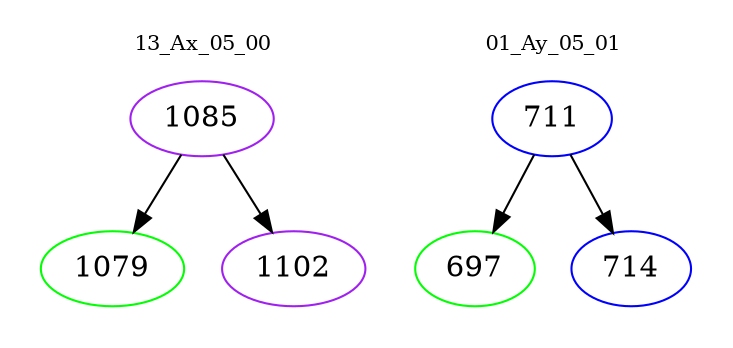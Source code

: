 digraph{
subgraph cluster_0 {
color = white
label = "13_Ax_05_00";
fontsize=10;
T0_1085 [label="1085", color="purple"]
T0_1085 -> T0_1079 [color="black"]
T0_1079 [label="1079", color="green"]
T0_1085 -> T0_1102 [color="black"]
T0_1102 [label="1102", color="purple"]
}
subgraph cluster_1 {
color = white
label = "01_Ay_05_01";
fontsize=10;
T1_711 [label="711", color="blue"]
T1_711 -> T1_697 [color="black"]
T1_697 [label="697", color="green"]
T1_711 -> T1_714 [color="black"]
T1_714 [label="714", color="blue"]
}
}
